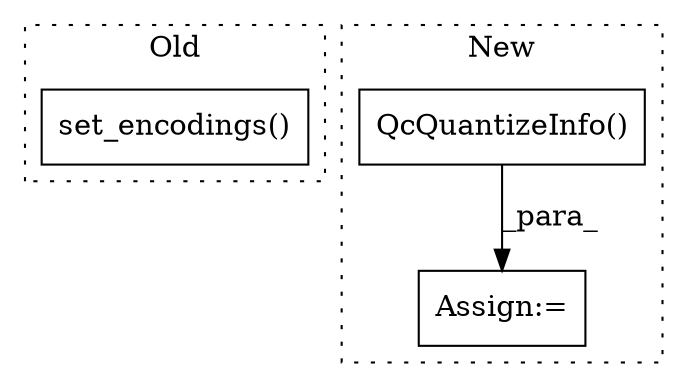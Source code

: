 digraph G {
subgraph cluster0 {
1 [label="set_encodings()" a="75" s="3132,3161" l="20,1" shape="box"];
label = "Old";
style="dotted";
}
subgraph cluster1 {
2 [label="QcQuantizeInfo()" a="75" s="5468" l="30" shape="box"];
3 [label="Assign:=" a="68" s="5465" l="3" shape="box"];
label = "New";
style="dotted";
}
2 -> 3 [label="_para_"];
}